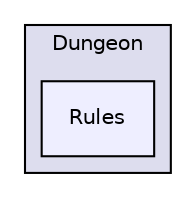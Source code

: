 digraph "F:/gamedev/unity/misc/da_test/Assets/DungeonArchitect/Scripts/Dungeon/Rules" {
  compound=true
  node [ fontsize="10", fontname="Helvetica"];
  edge [ labelfontsize="10", labelfontname="Helvetica"];
  subgraph clusterdir_98c64d3d8621e700508de074f3791b6e {
    graph [ bgcolor="#ddddee", pencolor="black", label="Dungeon" fontname="Helvetica", fontsize="10", URL="dir_98c64d3d8621e700508de074f3791b6e.html"]
  dir_9f492a3be262f74e8e5b12d38533ef52 [shape=box, label="Rules", style="filled", fillcolor="#eeeeff", pencolor="black", URL="dir_9f492a3be262f74e8e5b12d38533ef52.html"];
  }
}
